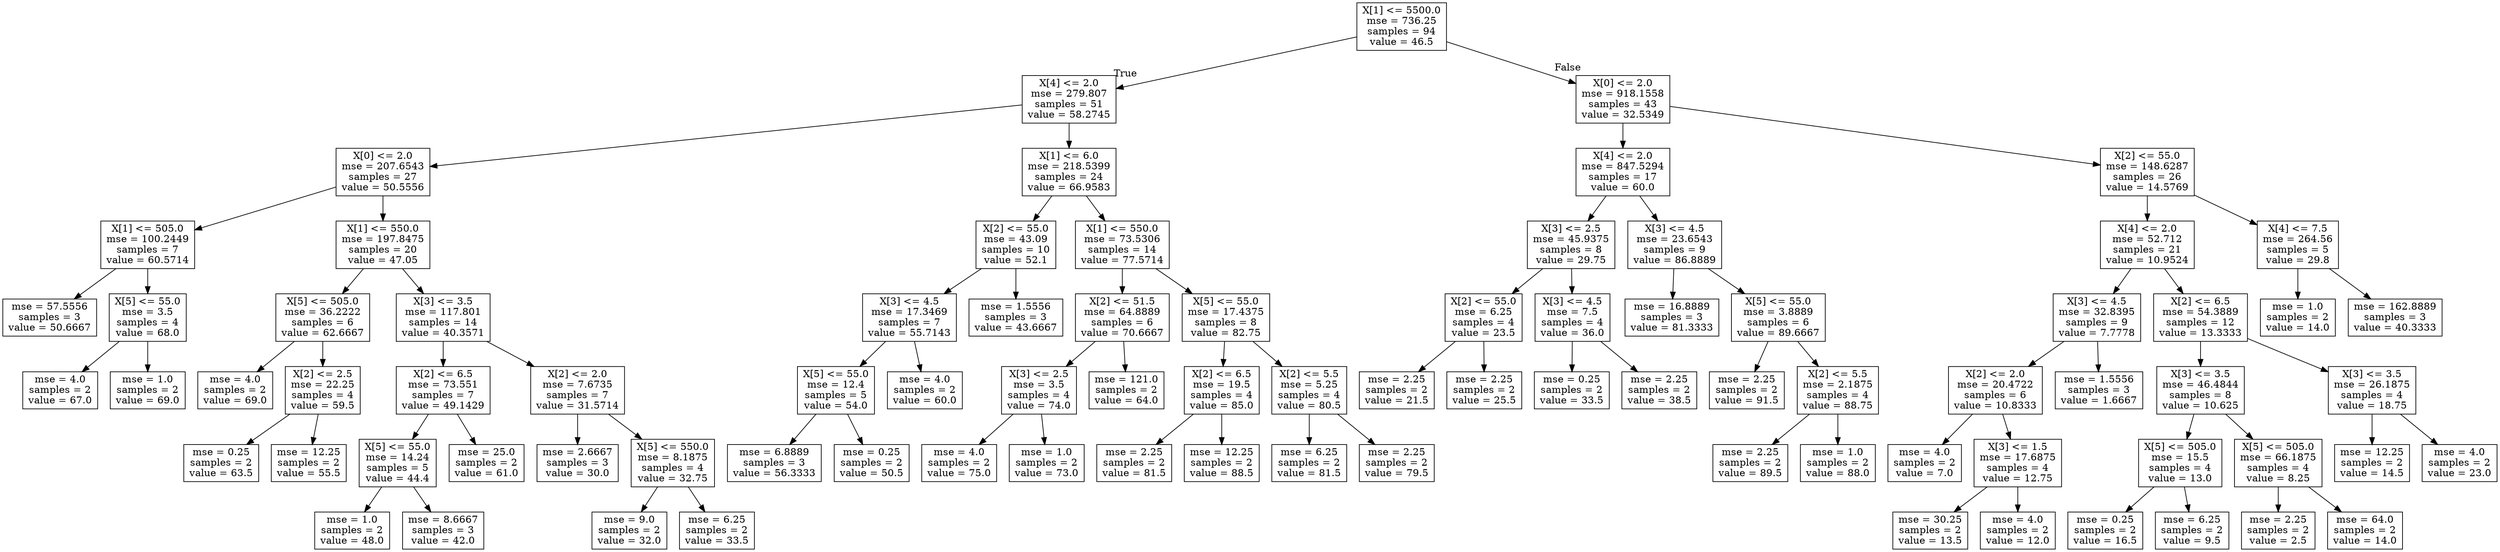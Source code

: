 digraph Tree {
node [shape=box] ;
0 [label="X[1] <= 5500.0\nmse = 736.25\nsamples = 94\nvalue = 46.5"] ;
1 [label="X[4] <= 2.0\nmse = 279.807\nsamples = 51\nvalue = 58.2745"] ;
0 -> 1 [labeldistance=2.5, labelangle=45, headlabel="True"] ;
2 [label="X[0] <= 2.0\nmse = 207.6543\nsamples = 27\nvalue = 50.5556"] ;
1 -> 2 ;
3 [label="X[1] <= 505.0\nmse = 100.2449\nsamples = 7\nvalue = 60.5714"] ;
2 -> 3 ;
4 [label="mse = 57.5556\nsamples = 3\nvalue = 50.6667"] ;
3 -> 4 ;
5 [label="X[5] <= 55.0\nmse = 3.5\nsamples = 4\nvalue = 68.0"] ;
3 -> 5 ;
6 [label="mse = 4.0\nsamples = 2\nvalue = 67.0"] ;
5 -> 6 ;
7 [label="mse = 1.0\nsamples = 2\nvalue = 69.0"] ;
5 -> 7 ;
8 [label="X[1] <= 550.0\nmse = 197.8475\nsamples = 20\nvalue = 47.05"] ;
2 -> 8 ;
9 [label="X[5] <= 505.0\nmse = 36.2222\nsamples = 6\nvalue = 62.6667"] ;
8 -> 9 ;
10 [label="mse = 4.0\nsamples = 2\nvalue = 69.0"] ;
9 -> 10 ;
11 [label="X[2] <= 2.5\nmse = 22.25\nsamples = 4\nvalue = 59.5"] ;
9 -> 11 ;
12 [label="mse = 0.25\nsamples = 2\nvalue = 63.5"] ;
11 -> 12 ;
13 [label="mse = 12.25\nsamples = 2\nvalue = 55.5"] ;
11 -> 13 ;
14 [label="X[3] <= 3.5\nmse = 117.801\nsamples = 14\nvalue = 40.3571"] ;
8 -> 14 ;
15 [label="X[2] <= 6.5\nmse = 73.551\nsamples = 7\nvalue = 49.1429"] ;
14 -> 15 ;
16 [label="X[5] <= 55.0\nmse = 14.24\nsamples = 5\nvalue = 44.4"] ;
15 -> 16 ;
17 [label="mse = 1.0\nsamples = 2\nvalue = 48.0"] ;
16 -> 17 ;
18 [label="mse = 8.6667\nsamples = 3\nvalue = 42.0"] ;
16 -> 18 ;
19 [label="mse = 25.0\nsamples = 2\nvalue = 61.0"] ;
15 -> 19 ;
20 [label="X[2] <= 2.0\nmse = 7.6735\nsamples = 7\nvalue = 31.5714"] ;
14 -> 20 ;
21 [label="mse = 2.6667\nsamples = 3\nvalue = 30.0"] ;
20 -> 21 ;
22 [label="X[5] <= 550.0\nmse = 8.1875\nsamples = 4\nvalue = 32.75"] ;
20 -> 22 ;
23 [label="mse = 9.0\nsamples = 2\nvalue = 32.0"] ;
22 -> 23 ;
24 [label="mse = 6.25\nsamples = 2\nvalue = 33.5"] ;
22 -> 24 ;
25 [label="X[1] <= 6.0\nmse = 218.5399\nsamples = 24\nvalue = 66.9583"] ;
1 -> 25 ;
26 [label="X[2] <= 55.0\nmse = 43.09\nsamples = 10\nvalue = 52.1"] ;
25 -> 26 ;
27 [label="X[3] <= 4.5\nmse = 17.3469\nsamples = 7\nvalue = 55.7143"] ;
26 -> 27 ;
28 [label="X[5] <= 55.0\nmse = 12.4\nsamples = 5\nvalue = 54.0"] ;
27 -> 28 ;
29 [label="mse = 6.8889\nsamples = 3\nvalue = 56.3333"] ;
28 -> 29 ;
30 [label="mse = 0.25\nsamples = 2\nvalue = 50.5"] ;
28 -> 30 ;
31 [label="mse = 4.0\nsamples = 2\nvalue = 60.0"] ;
27 -> 31 ;
32 [label="mse = 1.5556\nsamples = 3\nvalue = 43.6667"] ;
26 -> 32 ;
33 [label="X[1] <= 550.0\nmse = 73.5306\nsamples = 14\nvalue = 77.5714"] ;
25 -> 33 ;
34 [label="X[2] <= 51.5\nmse = 64.8889\nsamples = 6\nvalue = 70.6667"] ;
33 -> 34 ;
35 [label="X[3] <= 2.5\nmse = 3.5\nsamples = 4\nvalue = 74.0"] ;
34 -> 35 ;
36 [label="mse = 4.0\nsamples = 2\nvalue = 75.0"] ;
35 -> 36 ;
37 [label="mse = 1.0\nsamples = 2\nvalue = 73.0"] ;
35 -> 37 ;
38 [label="mse = 121.0\nsamples = 2\nvalue = 64.0"] ;
34 -> 38 ;
39 [label="X[5] <= 55.0\nmse = 17.4375\nsamples = 8\nvalue = 82.75"] ;
33 -> 39 ;
40 [label="X[2] <= 6.5\nmse = 19.5\nsamples = 4\nvalue = 85.0"] ;
39 -> 40 ;
41 [label="mse = 2.25\nsamples = 2\nvalue = 81.5"] ;
40 -> 41 ;
42 [label="mse = 12.25\nsamples = 2\nvalue = 88.5"] ;
40 -> 42 ;
43 [label="X[2] <= 5.5\nmse = 5.25\nsamples = 4\nvalue = 80.5"] ;
39 -> 43 ;
44 [label="mse = 6.25\nsamples = 2\nvalue = 81.5"] ;
43 -> 44 ;
45 [label="mse = 2.25\nsamples = 2\nvalue = 79.5"] ;
43 -> 45 ;
46 [label="X[0] <= 2.0\nmse = 918.1558\nsamples = 43\nvalue = 32.5349"] ;
0 -> 46 [labeldistance=2.5, labelangle=-45, headlabel="False"] ;
47 [label="X[4] <= 2.0\nmse = 847.5294\nsamples = 17\nvalue = 60.0"] ;
46 -> 47 ;
48 [label="X[3] <= 2.5\nmse = 45.9375\nsamples = 8\nvalue = 29.75"] ;
47 -> 48 ;
49 [label="X[2] <= 55.0\nmse = 6.25\nsamples = 4\nvalue = 23.5"] ;
48 -> 49 ;
50 [label="mse = 2.25\nsamples = 2\nvalue = 21.5"] ;
49 -> 50 ;
51 [label="mse = 2.25\nsamples = 2\nvalue = 25.5"] ;
49 -> 51 ;
52 [label="X[3] <= 4.5\nmse = 7.5\nsamples = 4\nvalue = 36.0"] ;
48 -> 52 ;
53 [label="mse = 0.25\nsamples = 2\nvalue = 33.5"] ;
52 -> 53 ;
54 [label="mse = 2.25\nsamples = 2\nvalue = 38.5"] ;
52 -> 54 ;
55 [label="X[3] <= 4.5\nmse = 23.6543\nsamples = 9\nvalue = 86.8889"] ;
47 -> 55 ;
56 [label="mse = 16.8889\nsamples = 3\nvalue = 81.3333"] ;
55 -> 56 ;
57 [label="X[5] <= 55.0\nmse = 3.8889\nsamples = 6\nvalue = 89.6667"] ;
55 -> 57 ;
58 [label="mse = 2.25\nsamples = 2\nvalue = 91.5"] ;
57 -> 58 ;
59 [label="X[2] <= 5.5\nmse = 2.1875\nsamples = 4\nvalue = 88.75"] ;
57 -> 59 ;
60 [label="mse = 2.25\nsamples = 2\nvalue = 89.5"] ;
59 -> 60 ;
61 [label="mse = 1.0\nsamples = 2\nvalue = 88.0"] ;
59 -> 61 ;
62 [label="X[2] <= 55.0\nmse = 148.6287\nsamples = 26\nvalue = 14.5769"] ;
46 -> 62 ;
63 [label="X[4] <= 2.0\nmse = 52.712\nsamples = 21\nvalue = 10.9524"] ;
62 -> 63 ;
64 [label="X[3] <= 4.5\nmse = 32.8395\nsamples = 9\nvalue = 7.7778"] ;
63 -> 64 ;
65 [label="X[2] <= 2.0\nmse = 20.4722\nsamples = 6\nvalue = 10.8333"] ;
64 -> 65 ;
66 [label="mse = 4.0\nsamples = 2\nvalue = 7.0"] ;
65 -> 66 ;
67 [label="X[3] <= 1.5\nmse = 17.6875\nsamples = 4\nvalue = 12.75"] ;
65 -> 67 ;
68 [label="mse = 30.25\nsamples = 2\nvalue = 13.5"] ;
67 -> 68 ;
69 [label="mse = 4.0\nsamples = 2\nvalue = 12.0"] ;
67 -> 69 ;
70 [label="mse = 1.5556\nsamples = 3\nvalue = 1.6667"] ;
64 -> 70 ;
71 [label="X[2] <= 6.5\nmse = 54.3889\nsamples = 12\nvalue = 13.3333"] ;
63 -> 71 ;
72 [label="X[3] <= 3.5\nmse = 46.4844\nsamples = 8\nvalue = 10.625"] ;
71 -> 72 ;
73 [label="X[5] <= 505.0\nmse = 15.5\nsamples = 4\nvalue = 13.0"] ;
72 -> 73 ;
74 [label="mse = 0.25\nsamples = 2\nvalue = 16.5"] ;
73 -> 74 ;
75 [label="mse = 6.25\nsamples = 2\nvalue = 9.5"] ;
73 -> 75 ;
76 [label="X[5] <= 505.0\nmse = 66.1875\nsamples = 4\nvalue = 8.25"] ;
72 -> 76 ;
77 [label="mse = 2.25\nsamples = 2\nvalue = 2.5"] ;
76 -> 77 ;
78 [label="mse = 64.0\nsamples = 2\nvalue = 14.0"] ;
76 -> 78 ;
79 [label="X[3] <= 3.5\nmse = 26.1875\nsamples = 4\nvalue = 18.75"] ;
71 -> 79 ;
80 [label="mse = 12.25\nsamples = 2\nvalue = 14.5"] ;
79 -> 80 ;
81 [label="mse = 4.0\nsamples = 2\nvalue = 23.0"] ;
79 -> 81 ;
82 [label="X[4] <= 7.5\nmse = 264.56\nsamples = 5\nvalue = 29.8"] ;
62 -> 82 ;
83 [label="mse = 1.0\nsamples = 2\nvalue = 14.0"] ;
82 -> 83 ;
84 [label="mse = 162.8889\nsamples = 3\nvalue = 40.3333"] ;
82 -> 84 ;
}